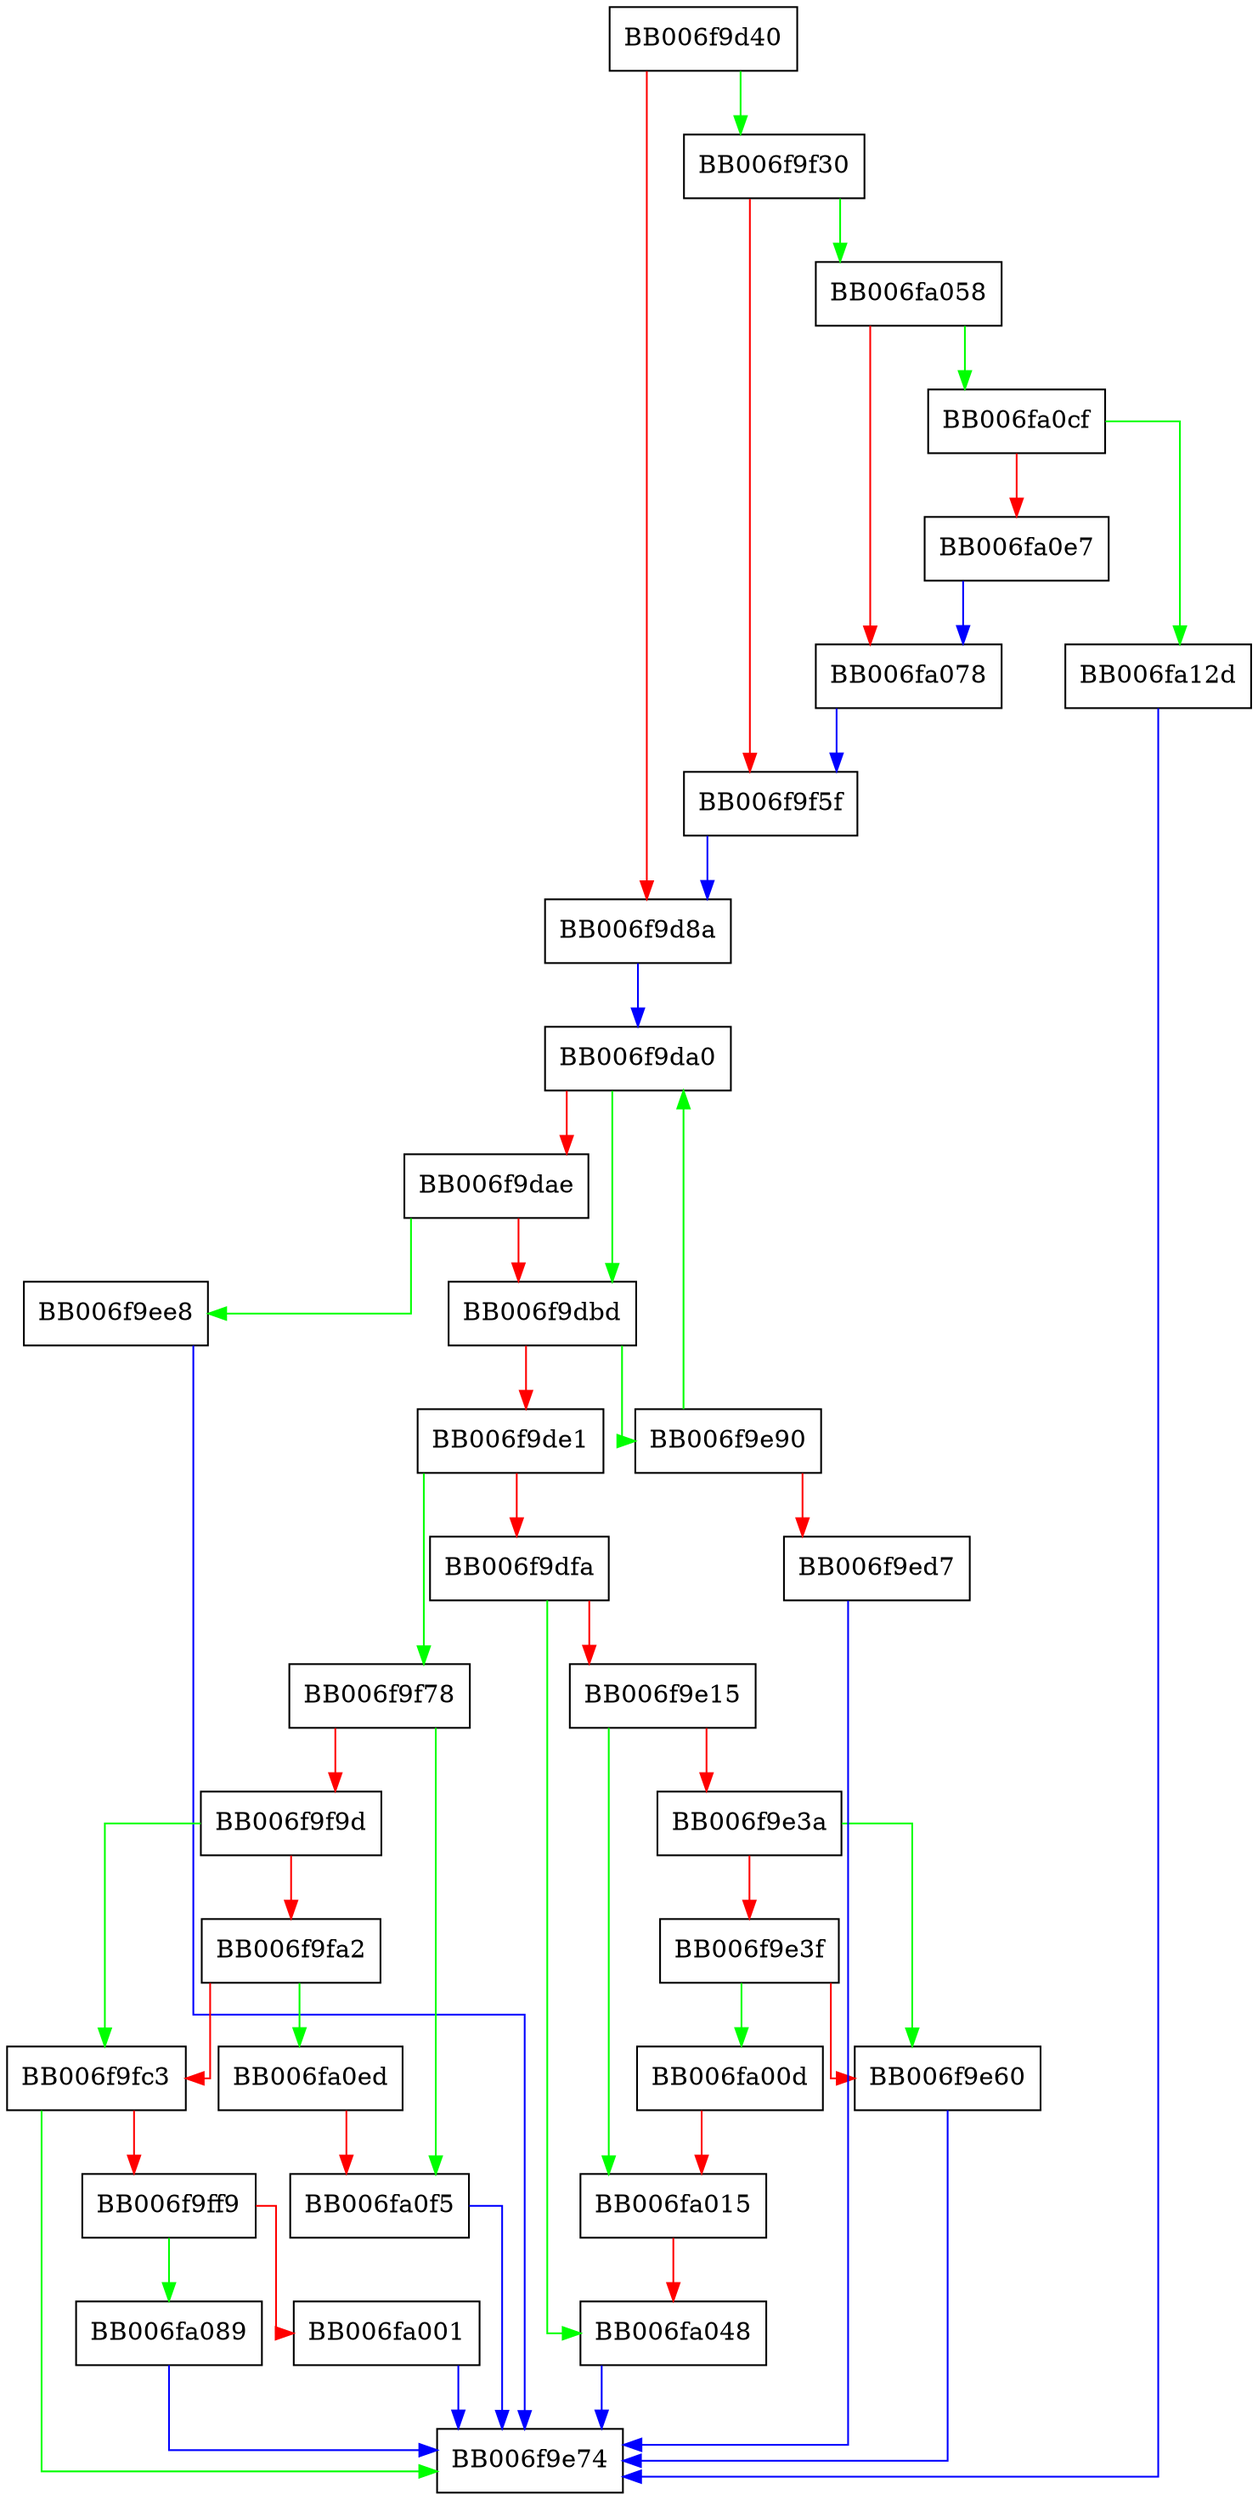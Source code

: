 digraph file_open {
  node [shape="box"];
  graph [splines=ortho];
  BB006f9d40 -> BB006f9f30 [color="green"];
  BB006f9d40 -> BB006f9d8a [color="red"];
  BB006f9d8a -> BB006f9da0 [color="blue"];
  BB006f9da0 -> BB006f9dbd [color="green"];
  BB006f9da0 -> BB006f9dae [color="red"];
  BB006f9dae -> BB006f9ee8 [color="green"];
  BB006f9dae -> BB006f9dbd [color="red"];
  BB006f9dbd -> BB006f9e90 [color="green"];
  BB006f9dbd -> BB006f9de1 [color="red"];
  BB006f9de1 -> BB006f9f78 [color="green"];
  BB006f9de1 -> BB006f9dfa [color="red"];
  BB006f9dfa -> BB006fa048 [color="green"];
  BB006f9dfa -> BB006f9e15 [color="red"];
  BB006f9e15 -> BB006fa015 [color="green"];
  BB006f9e15 -> BB006f9e3a [color="red"];
  BB006f9e3a -> BB006f9e60 [color="green"];
  BB006f9e3a -> BB006f9e3f [color="red"];
  BB006f9e3f -> BB006fa00d [color="green"];
  BB006f9e3f -> BB006f9e60 [color="red"];
  BB006f9e60 -> BB006f9e74 [color="blue"];
  BB006f9e90 -> BB006f9da0 [color="green"];
  BB006f9e90 -> BB006f9ed7 [color="red"];
  BB006f9ed7 -> BB006f9e74 [color="blue"];
  BB006f9ee8 -> BB006f9e74 [color="blue"];
  BB006f9f30 -> BB006fa058 [color="green"];
  BB006f9f30 -> BB006f9f5f [color="red"];
  BB006f9f5f -> BB006f9d8a [color="blue"];
  BB006f9f78 -> BB006fa0f5 [color="green"];
  BB006f9f78 -> BB006f9f9d [color="red"];
  BB006f9f9d -> BB006f9fc3 [color="green"];
  BB006f9f9d -> BB006f9fa2 [color="red"];
  BB006f9fa2 -> BB006fa0ed [color="green"];
  BB006f9fa2 -> BB006f9fc3 [color="red"];
  BB006f9fc3 -> BB006f9e74 [color="green"];
  BB006f9fc3 -> BB006f9ff9 [color="red"];
  BB006f9ff9 -> BB006fa089 [color="green"];
  BB006f9ff9 -> BB006fa001 [color="red"];
  BB006fa001 -> BB006f9e74 [color="blue"];
  BB006fa00d -> BB006fa015 [color="red"];
  BB006fa015 -> BB006fa048 [color="red"];
  BB006fa048 -> BB006f9e74 [color="blue"];
  BB006fa058 -> BB006fa0cf [color="green"];
  BB006fa058 -> BB006fa078 [color="red"];
  BB006fa078 -> BB006f9f5f [color="blue"];
  BB006fa089 -> BB006f9e74 [color="blue"];
  BB006fa0cf -> BB006fa12d [color="green"];
  BB006fa0cf -> BB006fa0e7 [color="red"];
  BB006fa0e7 -> BB006fa078 [color="blue"];
  BB006fa0ed -> BB006fa0f5 [color="red"];
  BB006fa0f5 -> BB006f9e74 [color="blue"];
  BB006fa12d -> BB006f9e74 [color="blue"];
}